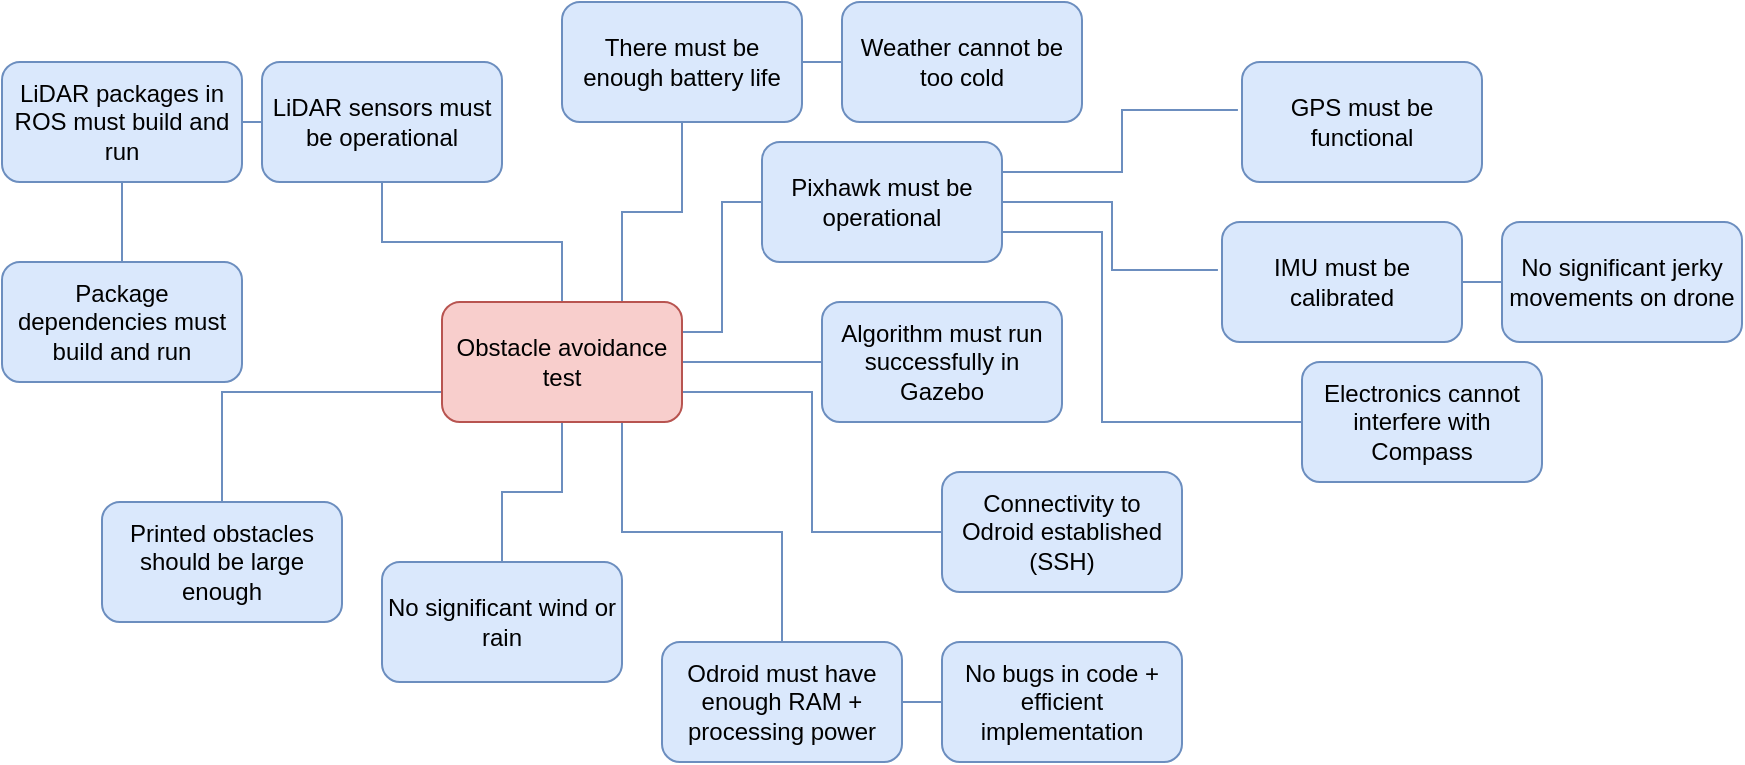 <mxfile type="github" version="10.7.7"><diagram id="4e-2nmrWIUUcu9EXJC4X" name="Page-1"><mxGraphModel grid="1" dx="840" dy="441" gridSize="10" guides="1" tooltips="1" connect="1" arrows="1" fold="1" page="1" pageScale="1" pageWidth="827" pageHeight="1169" math="0" shadow="0"><root><mxCell id="0"/><mxCell id="1" parent="0"/><mxCell id="azHqUHfc6iuTFhBYgKCk-19" parent="1" style="edgeStyle=orthogonalEdgeStyle;rounded=0;orthogonalLoop=1;jettySize=auto;html=1;exitX=1;exitY=0.75;exitDx=0;exitDy=0;endArrow=none;endFill=0;entryX=0;entryY=0.5;entryDx=0;entryDy=0;fillColor=#dae8fc;strokeColor=#6c8ebf;" edge="1" target="azHqUHfc6iuTFhBYgKCk-20" source="azHqUHfc6iuTFhBYgKCk-4"><mxGeometry as="geometry" relative="1"><mxPoint as="targetPoint" x="560" y="230"/><Array as="points"><mxPoint x="570" y="145"/><mxPoint x="570" y="240"/></Array></mxGeometry></mxCell><mxCell id="azHqUHfc6iuTFhBYgKCk-2" parent="1" style="edgeStyle=orthogonalEdgeStyle;rounded=0;orthogonalLoop=1;jettySize=auto;html=1;exitX=1;exitY=0.5;exitDx=0;exitDy=0;endArrow=none;endFill=0;fillColor=#dae8fc;strokeColor=#6c8ebf;" edge="1" target="azHqUHfc6iuTFhBYgKCk-3" source="azHqUHfc6iuTFhBYgKCk-1"><mxGeometry as="geometry" relative="1"><mxPoint as="targetPoint" x="400" y="210"/></mxGeometry></mxCell><mxCell id="azHqUHfc6iuTFhBYgKCk-10" parent="1" style="edgeStyle=orthogonalEdgeStyle;rounded=0;orthogonalLoop=1;jettySize=auto;html=1;exitX=1;exitY=0.25;exitDx=0;exitDy=0;entryX=0;entryY=0.5;entryDx=0;entryDy=0;endArrow=none;endFill=0;fillColor=#dae8fc;strokeColor=#6c8ebf;" edge="1" target="azHqUHfc6iuTFhBYgKCk-4" source="azHqUHfc6iuTFhBYgKCk-1"><mxGeometry as="geometry" relative="1"/></mxCell><mxCell id="azHqUHfc6iuTFhBYgKCk-12" parent="1" style="edgeStyle=orthogonalEdgeStyle;rounded=0;orthogonalLoop=1;jettySize=auto;html=1;exitX=1;exitY=0.75;exitDx=0;exitDy=0;entryX=0;entryY=0.5;entryDx=0;entryDy=0;endArrow=none;endFill=0;fillColor=#dae8fc;strokeColor=#6c8ebf;" edge="1" target="azHqUHfc6iuTFhBYgKCk-11" source="azHqUHfc6iuTFhBYgKCk-1"><mxGeometry as="geometry" relative="1"/></mxCell><mxCell id="azHqUHfc6iuTFhBYgKCk-23" parent="1" style="edgeStyle=orthogonalEdgeStyle;rounded=0;orthogonalLoop=1;jettySize=auto;html=1;exitX=0.75;exitY=1;exitDx=0;exitDy=0;endArrow=none;endFill=0;fillColor=#dae8fc;strokeColor=#6c8ebf;" edge="1" target="azHqUHfc6iuTFhBYgKCk-24" source="azHqUHfc6iuTFhBYgKCk-1"><mxGeometry as="geometry" relative="1"><mxPoint as="targetPoint" x="360" y="350"/></mxGeometry></mxCell><mxCell id="azHqUHfc6iuTFhBYgKCk-27" parent="1" style="edgeStyle=orthogonalEdgeStyle;rounded=0;orthogonalLoop=1;jettySize=auto;html=1;exitX=0.75;exitY=0;exitDx=0;exitDy=0;endArrow=none;endFill=0;fillColor=#dae8fc;strokeColor=#6c8ebf;" edge="1" target="azHqUHfc6iuTFhBYgKCk-28" source="azHqUHfc6iuTFhBYgKCk-1"><mxGeometry as="geometry" relative="1"><mxPoint as="targetPoint" x="350" y="80"/></mxGeometry></mxCell><mxCell id="azHqUHfc6iuTFhBYgKCk-29" parent="1" style="edgeStyle=orthogonalEdgeStyle;rounded=0;orthogonalLoop=1;jettySize=auto;html=1;endArrow=none;endFill=0;entryX=0.5;entryY=0;entryDx=0;entryDy=0;fillColor=#dae8fc;strokeColor=#6c8ebf;" edge="1" target="azHqUHfc6iuTFhBYgKCk-30" source="azHqUHfc6iuTFhBYgKCk-1"><mxGeometry as="geometry" relative="1"><mxPoint as="targetPoint" x="300" y="280"/></mxGeometry></mxCell><mxCell id="azHqUHfc6iuTFhBYgKCk-34" parent="1" style="edgeStyle=orthogonalEdgeStyle;rounded=0;orthogonalLoop=1;jettySize=auto;html=1;endArrow=none;endFill=0;fillColor=#dae8fc;strokeColor=#6c8ebf;" edge="1" target="azHqUHfc6iuTFhBYgKCk-35" source="azHqUHfc6iuTFhBYgKCk-1"><mxGeometry as="geometry" relative="1"><mxPoint as="targetPoint" x="260" y="140"/></mxGeometry></mxCell><mxCell id="azHqUHfc6iuTFhBYgKCk-41" parent="1" style="edgeStyle=orthogonalEdgeStyle;rounded=0;orthogonalLoop=1;jettySize=auto;html=1;exitX=0;exitY=0.75;exitDx=0;exitDy=0;endArrow=none;endFill=0;fillColor=#dae8fc;strokeColor=#6c8ebf;" edge="1" target="azHqUHfc6iuTFhBYgKCk-42" source="azHqUHfc6iuTFhBYgKCk-1"><mxGeometry as="geometry" relative="1"><mxPoint as="targetPoint" x="150" y="270"/><Array as="points"><mxPoint x="130" y="225"/></Array></mxGeometry></mxCell><mxCell id="azHqUHfc6iuTFhBYgKCk-1" value="Obstacle avoidance test" parent="1" style="rounded=1;whiteSpace=wrap;html=1;fillColor=#f8cecc;strokeColor=#b85450;" vertex="1"><mxGeometry as="geometry" x="240" y="180" width="120" height="60"/></mxCell><mxCell id="azHqUHfc6iuTFhBYgKCk-3" value="Algorithm must run successfully in Gazebo&lt;br&gt;" parent="1" style="rounded=1;whiteSpace=wrap;html=1;fillColor=#dae8fc;strokeColor=#6c8ebf;" vertex="1"><mxGeometry as="geometry" x="430" y="180" width="120" height="60"/></mxCell><mxCell id="azHqUHfc6iuTFhBYgKCk-15" parent="1" style="edgeStyle=orthogonalEdgeStyle;rounded=0;orthogonalLoop=1;jettySize=auto;html=1;exitX=1;exitY=0.25;exitDx=0;exitDy=0;entryX=-0.017;entryY=0.4;entryDx=0;entryDy=0;entryPerimeter=0;endArrow=none;endFill=0;fillColor=#dae8fc;strokeColor=#6c8ebf;" edge="1" target="azHqUHfc6iuTFhBYgKCk-14" source="azHqUHfc6iuTFhBYgKCk-4"><mxGeometry as="geometry" relative="1"/></mxCell><mxCell id="azHqUHfc6iuTFhBYgKCk-4" value="Pixhawk must be operational&lt;br&gt;" parent="1" style="rounded=1;whiteSpace=wrap;html=1;fillColor=#dae8fc;strokeColor=#6c8ebf;" vertex="1"><mxGeometry as="geometry" x="400" y="100" width="120" height="60"/></mxCell><mxCell id="azHqUHfc6iuTFhBYgKCk-11" value="Connectivity to Odroid established (SSH)" parent="1" style="rounded=1;whiteSpace=wrap;html=1;fillColor=#dae8fc;strokeColor=#6c8ebf;" vertex="1"><mxGeometry as="geometry" x="490" y="265" width="120" height="60"/></mxCell><mxCell id="azHqUHfc6iuTFhBYgKCk-14" value="GPS must be functional&lt;br&gt;" parent="1" style="rounded=1;whiteSpace=wrap;html=1;fillColor=#dae8fc;strokeColor=#6c8ebf;" vertex="1"><mxGeometry as="geometry" x="640" y="60" width="120" height="60"/></mxCell><mxCell id="azHqUHfc6iuTFhBYgKCk-16" parent="1" style="edgeStyle=orthogonalEdgeStyle;rounded=0;orthogonalLoop=1;jettySize=auto;html=1;exitX=1;exitY=0.5;exitDx=0;exitDy=0;entryX=-0.017;entryY=0.4;entryDx=0;entryDy=0;entryPerimeter=0;endArrow=none;endFill=0;fillColor=#dae8fc;strokeColor=#6c8ebf;" edge="1" target="azHqUHfc6iuTFhBYgKCk-17" source="azHqUHfc6iuTFhBYgKCk-4"><mxGeometry as="geometry" relative="1"><mxPoint as="sourcePoint" x="490" y="130"/></mxGeometry></mxCell><mxCell id="azHqUHfc6iuTFhBYgKCk-21" parent="1" style="edgeStyle=orthogonalEdgeStyle;rounded=0;orthogonalLoop=1;jettySize=auto;html=1;exitX=1;exitY=0.5;exitDx=0;exitDy=0;endArrow=none;endFill=0;entryX=0;entryY=0.5;entryDx=0;entryDy=0;fillColor=#dae8fc;strokeColor=#6c8ebf;" edge="1" target="azHqUHfc6iuTFhBYgKCk-22" source="azHqUHfc6iuTFhBYgKCk-17"><mxGeometry as="geometry" relative="1"><mxPoint as="targetPoint" x="720" y="170"/></mxGeometry></mxCell><mxCell id="azHqUHfc6iuTFhBYgKCk-17" value="IMU must be calibrated&lt;br&gt;" parent="1" style="rounded=1;whiteSpace=wrap;html=1;fillColor=#dae8fc;strokeColor=#6c8ebf;" vertex="1"><mxGeometry as="geometry" x="630" y="140" width="120" height="60"/></mxCell><mxCell id="azHqUHfc6iuTFhBYgKCk-20" value="Electronics cannot interfere with Compass&lt;br&gt;" parent="1" style="rounded=1;whiteSpace=wrap;html=1;fillColor=#dae8fc;strokeColor=#6c8ebf;" vertex="1"><mxGeometry as="geometry" x="670" y="210" width="120" height="60"/></mxCell><mxCell id="azHqUHfc6iuTFhBYgKCk-22" value="No significant jerky movements on drone&lt;br&gt;" parent="1" style="rounded=1;whiteSpace=wrap;html=1;fillColor=#dae8fc;strokeColor=#6c8ebf;" vertex="1"><mxGeometry as="geometry" x="770" y="140" width="120" height="60"/></mxCell><mxCell id="azHqUHfc6iuTFhBYgKCk-25" parent="1" style="edgeStyle=orthogonalEdgeStyle;rounded=0;orthogonalLoop=1;jettySize=auto;html=1;endArrow=none;endFill=0;fillColor=#dae8fc;strokeColor=#6c8ebf;" edge="1" target="azHqUHfc6iuTFhBYgKCk-26" source="azHqUHfc6iuTFhBYgKCk-24"><mxGeometry as="geometry" relative="1"><mxPoint as="targetPoint" x="480" y="380"/></mxGeometry></mxCell><mxCell id="azHqUHfc6iuTFhBYgKCk-24" value="Odroid must have enough RAM + processing power" parent="1" style="rounded=1;whiteSpace=wrap;html=1;fillColor=#dae8fc;strokeColor=#6c8ebf;" vertex="1"><mxGeometry as="geometry" x="350" y="350" width="120" height="60"/></mxCell><mxCell id="azHqUHfc6iuTFhBYgKCk-26" value="No bugs in code + efficient implementation" parent="1" style="rounded=1;whiteSpace=wrap;html=1;fillColor=#dae8fc;strokeColor=#6c8ebf;" vertex="1"><mxGeometry as="geometry" x="490" y="350" width="120" height="60"/></mxCell><mxCell id="azHqUHfc6iuTFhBYgKCk-32" parent="1" style="edgeStyle=orthogonalEdgeStyle;rounded=0;orthogonalLoop=1;jettySize=auto;html=1;endArrow=none;endFill=0;fillColor=#dae8fc;strokeColor=#6c8ebf;" edge="1" target="azHqUHfc6iuTFhBYgKCk-33" source="azHqUHfc6iuTFhBYgKCk-28"><mxGeometry as="geometry" relative="1"><mxPoint as="targetPoint" x="450" y="60"/></mxGeometry></mxCell><mxCell id="azHqUHfc6iuTFhBYgKCk-28" value="There must be enough battery life" parent="1" style="rounded=1;whiteSpace=wrap;html=1;fillColor=#dae8fc;strokeColor=#6c8ebf;" vertex="1"><mxGeometry as="geometry" x="300" y="30" width="120" height="60"/></mxCell><mxCell id="azHqUHfc6iuTFhBYgKCk-30" value="No significant wind or rain&lt;br&gt;" parent="1" style="rounded=1;whiteSpace=wrap;html=1;fillColor=#dae8fc;strokeColor=#6c8ebf;" vertex="1"><mxGeometry as="geometry" x="210" y="310" width="120" height="60"/></mxCell><mxCell id="azHqUHfc6iuTFhBYgKCk-33" value="Weather cannot be too cold" parent="1" style="rounded=1;whiteSpace=wrap;html=1;fillColor=#dae8fc;strokeColor=#6c8ebf;" vertex="1"><mxGeometry as="geometry" x="440" y="30" width="120" height="60"/></mxCell><mxCell id="azHqUHfc6iuTFhBYgKCk-36" parent="1" style="edgeStyle=orthogonalEdgeStyle;rounded=0;orthogonalLoop=1;jettySize=auto;html=1;exitX=0;exitY=0.5;exitDx=0;exitDy=0;endArrow=none;endFill=0;fillColor=#dae8fc;strokeColor=#6c8ebf;" edge="1" target="azHqUHfc6iuTFhBYgKCk-37" source="azHqUHfc6iuTFhBYgKCk-35"><mxGeometry as="geometry" relative="1"><mxPoint as="targetPoint" x="130" y="90"/></mxGeometry></mxCell><mxCell id="azHqUHfc6iuTFhBYgKCk-35" value="LiDAR sensors must be operational" parent="1" style="rounded=1;whiteSpace=wrap;html=1;fillColor=#dae8fc;strokeColor=#6c8ebf;" vertex="1"><mxGeometry as="geometry" x="150" y="60" width="120" height="60"/></mxCell><mxCell id="azHqUHfc6iuTFhBYgKCk-39" parent="1" style="edgeStyle=orthogonalEdgeStyle;rounded=0;orthogonalLoop=1;jettySize=auto;html=1;endArrow=none;endFill=0;fillColor=#dae8fc;strokeColor=#6c8ebf;" edge="1" target="azHqUHfc6iuTFhBYgKCk-40" source="azHqUHfc6iuTFhBYgKCk-37"><mxGeometry as="geometry" relative="1"><mxPoint as="targetPoint" x="80" y="150"/></mxGeometry></mxCell><mxCell id="azHqUHfc6iuTFhBYgKCk-37" value="LiDAR packages in ROS must build and run" parent="1" style="rounded=1;whiteSpace=wrap;html=1;fillColor=#dae8fc;strokeColor=#6c8ebf;" vertex="1"><mxGeometry as="geometry" x="20" y="60" width="120" height="60"/></mxCell><mxCell id="azHqUHfc6iuTFhBYgKCk-40" value="Package dependencies must build and run" parent="1" style="rounded=1;whiteSpace=wrap;html=1;fillColor=#dae8fc;strokeColor=#6c8ebf;" vertex="1"><mxGeometry as="geometry" x="20" y="160" width="120" height="60"/></mxCell><mxCell id="azHqUHfc6iuTFhBYgKCk-42" value="Printed obstacles should be large enough&lt;br&gt;" parent="1" style="rounded=1;whiteSpace=wrap;html=1;fillColor=#dae8fc;strokeColor=#6c8ebf;" vertex="1"><mxGeometry as="geometry" x="70" y="280" width="120" height="60"/></mxCell></root></mxGraphModel></diagram></mxfile>